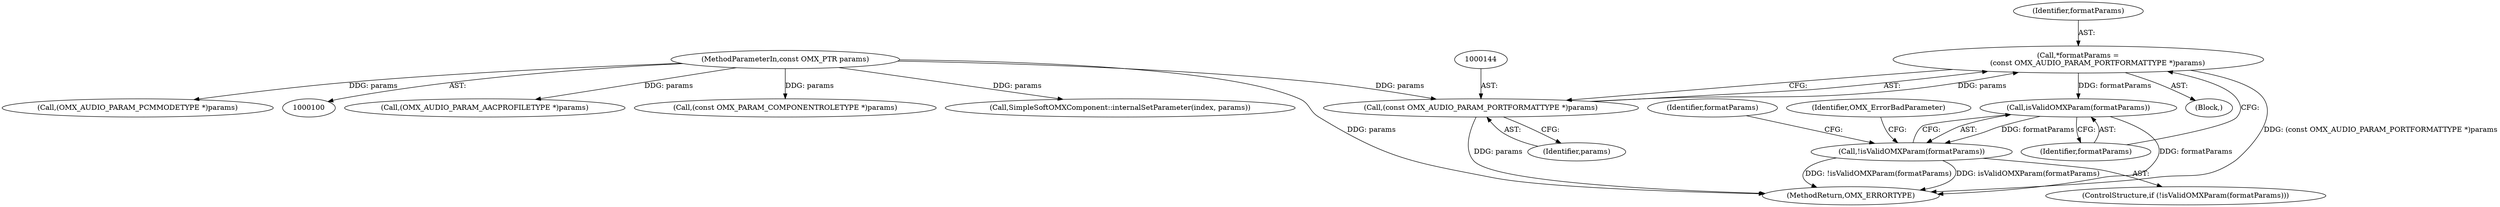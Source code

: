 digraph "0_Android_295c883fe3105b19bcd0f9e07d54c6b589fc5bff_3@pointer" {
"1000141" [label="(Call,*formatParams =\n                 (const OMX_AUDIO_PARAM_PORTFORMATTYPE *)params)"];
"1000143" [label="(Call,(const OMX_AUDIO_PARAM_PORTFORMATTYPE *)params)"];
"1000102" [label="(MethodParameterIn,const OMX_PTR params)"];
"1000148" [label="(Call,isValidOMXParam(formatParams))"];
"1000147" [label="(Call,!isValidOMXParam(formatParams))"];
"1000145" [label="(Identifier,params)"];
"1000139" [label="(Block,)"];
"1000205" [label="(Call,(OMX_AUDIO_PARAM_AACPROFILETYPE *)params)"];
"1000112" [label="(Call,(const OMX_PARAM_COMPONENTROLETYPE *)params)"];
"1000147" [label="(Call,!isValidOMXParam(formatParams))"];
"1000149" [label="(Identifier,formatParams)"];
"1000148" [label="(Call,isValidOMXParam(formatParams))"];
"1000152" [label="(Identifier,OMX_ErrorBadParameter)"];
"1000143" [label="(Call,(const OMX_AUDIO_PARAM_PORTFORMATTYPE *)params)"];
"1000102" [label="(MethodParameterIn,const OMX_PTR params)"];
"1000293" [label="(Call,SimpleSoftOMXComponent::internalSetParameter(index, params))"];
"1000146" [label="(ControlStructure,if (!isValidOMXParam(formatParams)))"];
"1000156" [label="(Identifier,formatParams)"];
"1000296" [label="(MethodReturn,OMX_ERRORTYPE)"];
"1000253" [label="(Call,(OMX_AUDIO_PARAM_PCMMODETYPE *)params)"];
"1000142" [label="(Identifier,formatParams)"];
"1000141" [label="(Call,*formatParams =\n                 (const OMX_AUDIO_PARAM_PORTFORMATTYPE *)params)"];
"1000141" -> "1000139"  [label="AST: "];
"1000141" -> "1000143"  [label="CFG: "];
"1000142" -> "1000141"  [label="AST: "];
"1000143" -> "1000141"  [label="AST: "];
"1000149" -> "1000141"  [label="CFG: "];
"1000141" -> "1000296"  [label="DDG: (const OMX_AUDIO_PARAM_PORTFORMATTYPE *)params"];
"1000143" -> "1000141"  [label="DDG: params"];
"1000141" -> "1000148"  [label="DDG: formatParams"];
"1000143" -> "1000145"  [label="CFG: "];
"1000144" -> "1000143"  [label="AST: "];
"1000145" -> "1000143"  [label="AST: "];
"1000143" -> "1000296"  [label="DDG: params"];
"1000102" -> "1000143"  [label="DDG: params"];
"1000102" -> "1000100"  [label="AST: "];
"1000102" -> "1000296"  [label="DDG: params"];
"1000102" -> "1000112"  [label="DDG: params"];
"1000102" -> "1000205"  [label="DDG: params"];
"1000102" -> "1000253"  [label="DDG: params"];
"1000102" -> "1000293"  [label="DDG: params"];
"1000148" -> "1000147"  [label="AST: "];
"1000148" -> "1000149"  [label="CFG: "];
"1000149" -> "1000148"  [label="AST: "];
"1000147" -> "1000148"  [label="CFG: "];
"1000148" -> "1000296"  [label="DDG: formatParams"];
"1000148" -> "1000147"  [label="DDG: formatParams"];
"1000147" -> "1000146"  [label="AST: "];
"1000152" -> "1000147"  [label="CFG: "];
"1000156" -> "1000147"  [label="CFG: "];
"1000147" -> "1000296"  [label="DDG: isValidOMXParam(formatParams)"];
"1000147" -> "1000296"  [label="DDG: !isValidOMXParam(formatParams)"];
}
